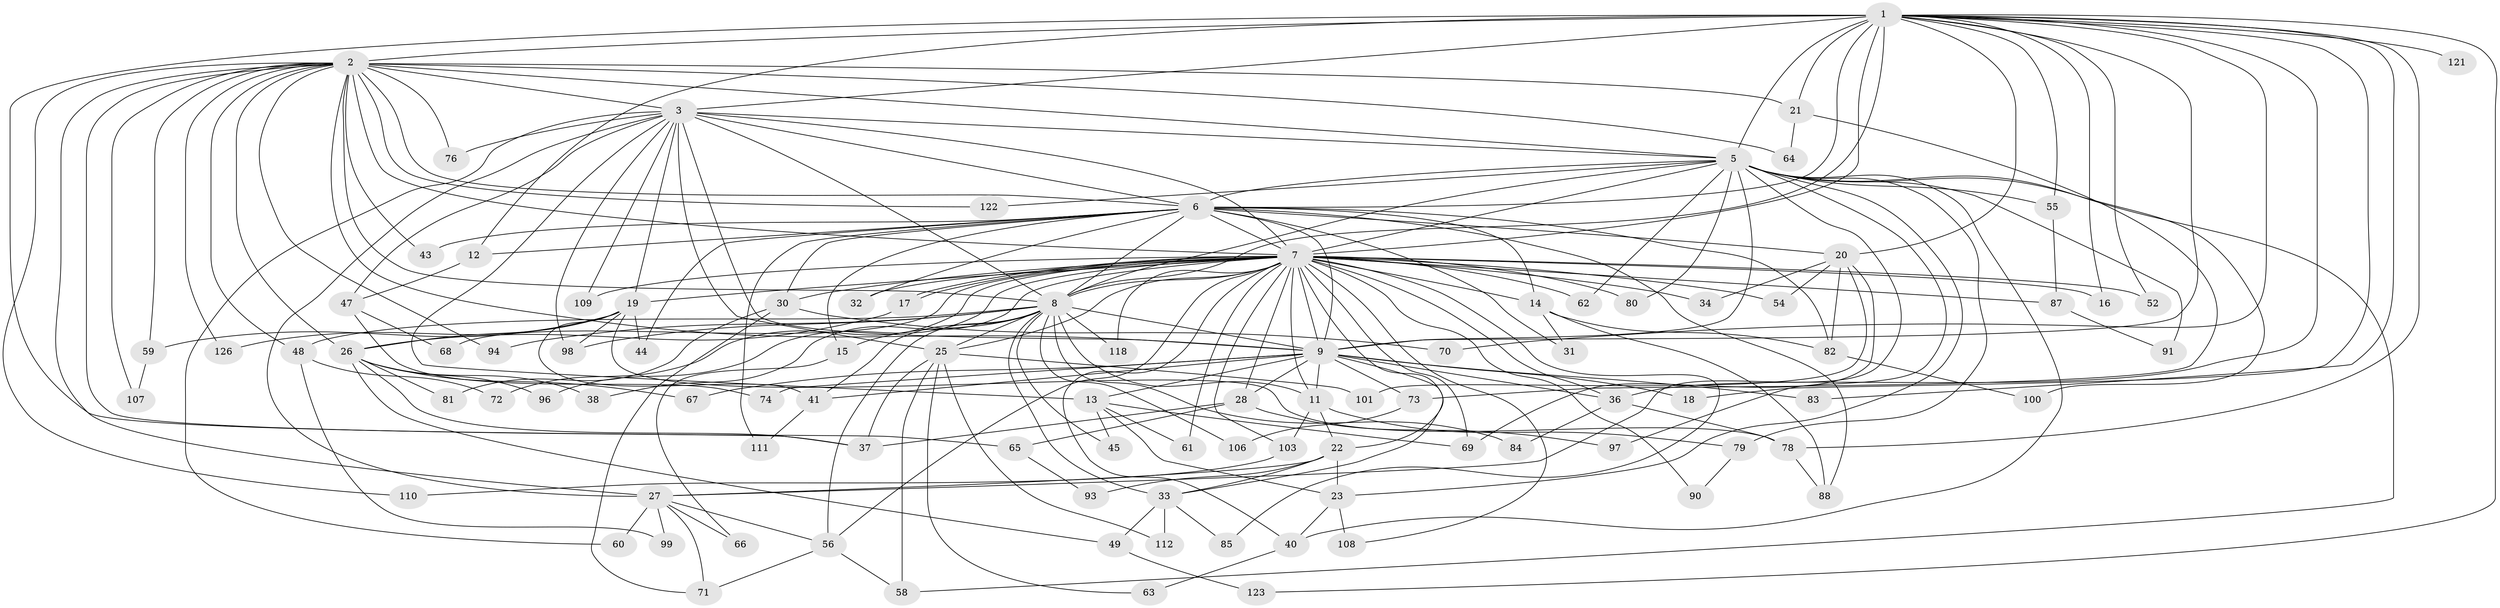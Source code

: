 // original degree distribution, {16: 0.007936507936507936, 24: 0.007936507936507936, 18: 0.015873015873015872, 23: 0.015873015873015872, 33: 0.007936507936507936, 22: 0.007936507936507936, 20: 0.007936507936507936, 21: 0.007936507936507936, 6: 0.023809523809523808, 3: 0.15873015873015872, 4: 0.0873015873015873, 2: 0.5555555555555556, 9: 0.015873015873015872, 7: 0.023809523809523808, 5: 0.05555555555555555}
// Generated by graph-tools (version 1.1) at 2025/11/02/27/25 16:11:04]
// undirected, 96 vertices, 223 edges
graph export_dot {
graph [start="1"]
  node [color=gray90,style=filled];
  1 [super="+4"];
  2 [super="+125"];
  3 [super="+35"];
  5 [super="+24"];
  6 [super="+86"];
  7 [super="+10"];
  8 [super="+42"];
  9 [super="+53"];
  11 [super="+117"];
  12;
  13 [super="+46"];
  14 [super="+89"];
  15;
  16;
  17 [super="+51"];
  18;
  19 [super="+115"];
  20 [super="+120"];
  21;
  22 [super="+102"];
  23;
  25 [super="+50"];
  26 [super="+29"];
  27 [super="+57"];
  28 [super="+95"];
  30;
  31;
  32;
  33 [super="+114"];
  34;
  36 [super="+104"];
  37 [super="+39"];
  38;
  40 [super="+116"];
  41;
  43;
  44;
  45;
  47;
  48;
  49;
  52;
  54;
  55;
  56 [super="+92"];
  58;
  59;
  60;
  61;
  62 [super="+77"];
  63;
  64;
  65;
  66;
  67;
  68;
  69 [super="+113"];
  70;
  71 [super="+75"];
  72;
  73;
  74;
  76;
  78 [super="+105"];
  79;
  80;
  81;
  82;
  83;
  84;
  85;
  87;
  88 [super="+119"];
  90;
  91;
  93;
  94;
  96;
  97;
  98 [super="+124"];
  99;
  100;
  101;
  103;
  106;
  107;
  108;
  109;
  110;
  111;
  112;
  118;
  121;
  122;
  123;
  126;
  1 -- 2 [weight=2];
  1 -- 3 [weight=2];
  1 -- 5 [weight=2];
  1 -- 6 [weight=2];
  1 -- 7 [weight=4];
  1 -- 8 [weight=2];
  1 -- 9 [weight=3];
  1 -- 16;
  1 -- 20;
  1 -- 52;
  1 -- 55;
  1 -- 70;
  1 -- 121 [weight=2];
  1 -- 123;
  1 -- 12;
  1 -- 78;
  1 -- 18;
  1 -- 83;
  1 -- 21;
  1 -- 36;
  1 -- 37;
  2 -- 3;
  2 -- 5;
  2 -- 6;
  2 -- 7 [weight=3];
  2 -- 8;
  2 -- 9;
  2 -- 21;
  2 -- 26;
  2 -- 27;
  2 -- 43;
  2 -- 48;
  2 -- 59;
  2 -- 64;
  2 -- 65;
  2 -- 76;
  2 -- 94;
  2 -- 107;
  2 -- 110;
  2 -- 122;
  2 -- 126;
  3 -- 5;
  3 -- 6;
  3 -- 7 [weight=2];
  3 -- 8;
  3 -- 9;
  3 -- 13;
  3 -- 19;
  3 -- 47;
  3 -- 60;
  3 -- 76;
  3 -- 109;
  3 -- 25;
  3 -- 27;
  3 -- 98;
  5 -- 6;
  5 -- 7 [weight=3];
  5 -- 8;
  5 -- 9;
  5 -- 23;
  5 -- 27;
  5 -- 40;
  5 -- 55;
  5 -- 58;
  5 -- 62 [weight=2];
  5 -- 79;
  5 -- 80;
  5 -- 91;
  5 -- 97;
  5 -- 100;
  5 -- 122;
  6 -- 7 [weight=2];
  6 -- 8;
  6 -- 9;
  6 -- 12;
  6 -- 15;
  6 -- 20;
  6 -- 30;
  6 -- 31;
  6 -- 32;
  6 -- 43;
  6 -- 44;
  6 -- 82;
  6 -- 88;
  6 -- 111;
  6 -- 14;
  7 -- 8 [weight=2];
  7 -- 9 [weight=2];
  7 -- 14 [weight=2];
  7 -- 16;
  7 -- 17 [weight=2];
  7 -- 17;
  7 -- 19;
  7 -- 22;
  7 -- 25;
  7 -- 38;
  7 -- 52;
  7 -- 54;
  7 -- 56;
  7 -- 62;
  7 -- 69;
  7 -- 72;
  7 -- 80;
  7 -- 85;
  7 -- 87;
  7 -- 96;
  7 -- 108;
  7 -- 109;
  7 -- 68;
  7 -- 11;
  7 -- 90;
  7 -- 28;
  7 -- 30;
  7 -- 32;
  7 -- 34;
  7 -- 103;
  7 -- 118;
  7 -- 61;
  7 -- 40;
  7 -- 36;
  8 -- 9;
  8 -- 11;
  8 -- 15;
  8 -- 25;
  8 -- 41;
  8 -- 45;
  8 -- 48;
  8 -- 56;
  8 -- 84;
  8 -- 94;
  8 -- 98;
  8 -- 106;
  8 -- 33 [weight=2];
  8 -- 118;
  9 -- 13;
  9 -- 18;
  9 -- 28;
  9 -- 33;
  9 -- 36;
  9 -- 41;
  9 -- 67;
  9 -- 73;
  9 -- 83;
  9 -- 74;
  9 -- 11;
  11 -- 22;
  11 -- 79;
  11 -- 103;
  12 -- 47;
  13 -- 45;
  13 -- 61;
  13 -- 69;
  13 -- 23;
  14 -- 31;
  14 -- 82;
  14 -- 88;
  15 -- 66;
  17 -- 26;
  19 -- 44;
  19 -- 59;
  19 -- 98;
  19 -- 126;
  19 -- 26;
  19 -- 41;
  19 -- 78;
  20 -- 34;
  20 -- 54;
  20 -- 101;
  20 -- 82;
  20 -- 69;
  21 -- 64;
  21 -- 73;
  22 -- 23;
  22 -- 33;
  22 -- 93;
  22 -- 27;
  23 -- 40;
  23 -- 108;
  25 -- 37;
  25 -- 112;
  25 -- 101;
  25 -- 58;
  25 -- 63;
  26 -- 38;
  26 -- 49;
  26 -- 67;
  26 -- 81;
  26 -- 96;
  26 -- 37;
  27 -- 60;
  27 -- 66;
  27 -- 99;
  27 -- 56;
  27 -- 71;
  28 -- 65;
  28 -- 97;
  28 -- 37;
  30 -- 70;
  30 -- 71;
  30 -- 81;
  33 -- 49;
  33 -- 85;
  33 -- 112;
  36 -- 78;
  36 -- 84;
  40 -- 63;
  41 -- 111;
  47 -- 68;
  47 -- 74;
  48 -- 72;
  48 -- 99;
  49 -- 123;
  55 -- 87;
  56 -- 58;
  56 -- 71;
  59 -- 107;
  65 -- 93;
  73 -- 106;
  78 -- 88;
  79 -- 90;
  82 -- 100;
  87 -- 91;
  103 -- 110;
}
